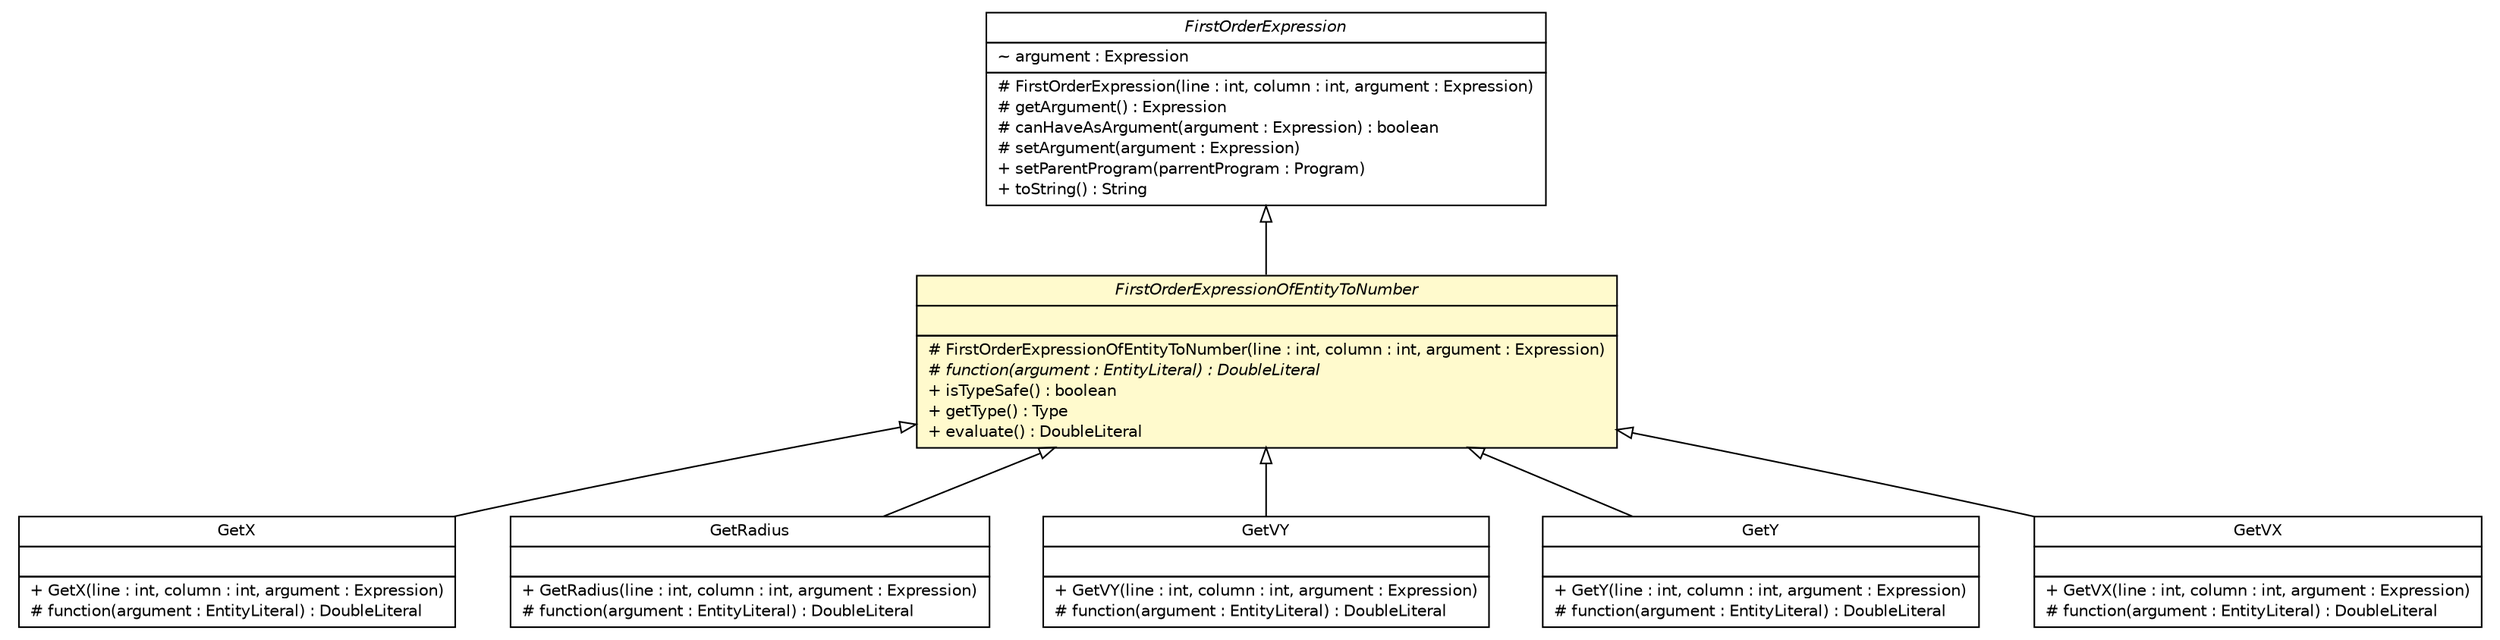 #!/usr/local/bin/dot
#
# Class diagram 
# Generated by UMLGraph version R5_6 (http://www.umlgraph.org/)
#

digraph G {
	edge [fontname="Helvetica",fontsize=10,labelfontname="Helvetica",labelfontsize=10];
	node [fontname="Helvetica",fontsize=10,shape=plaintext];
	nodesep=0.25;
	ranksep=0.5;
	// model.programs.parsing.language.expression.first_order.GetX
	c9893 [label=<<table title="model.programs.parsing.language.expression.first_order.GetX" border="0" cellborder="1" cellspacing="0" cellpadding="2" port="p" href="./GetX.html">
		<tr><td><table border="0" cellspacing="0" cellpadding="1">
<tr><td align="center" balign="center"> GetX </td></tr>
		</table></td></tr>
		<tr><td><table border="0" cellspacing="0" cellpadding="1">
<tr><td align="left" balign="left">  </td></tr>
		</table></td></tr>
		<tr><td><table border="0" cellspacing="0" cellpadding="1">
<tr><td align="left" balign="left"> + GetX(line : int, column : int, argument : Expression) </td></tr>
<tr><td align="left" balign="left"> # function(argument : EntityLiteral) : DoubleLiteral </td></tr>
		</table></td></tr>
		</table>>, URL="./GetX.html", fontname="Helvetica", fontcolor="black", fontsize=10.0];
	// model.programs.parsing.language.expression.first_order.GetRadius
	c9896 [label=<<table title="model.programs.parsing.language.expression.first_order.GetRadius" border="0" cellborder="1" cellspacing="0" cellpadding="2" port="p" href="./GetRadius.html">
		<tr><td><table border="0" cellspacing="0" cellpadding="1">
<tr><td align="center" balign="center"> GetRadius </td></tr>
		</table></td></tr>
		<tr><td><table border="0" cellspacing="0" cellpadding="1">
<tr><td align="left" balign="left">  </td></tr>
		</table></td></tr>
		<tr><td><table border="0" cellspacing="0" cellpadding="1">
<tr><td align="left" balign="left"> + GetRadius(line : int, column : int, argument : Expression) </td></tr>
<tr><td align="left" balign="left"> # function(argument : EntityLiteral) : DoubleLiteral </td></tr>
		</table></td></tr>
		</table>>, URL="./GetRadius.html", fontname="Helvetica", fontcolor="black", fontsize=10.0];
	// model.programs.parsing.language.expression.first_order.GetVY
	c9897 [label=<<table title="model.programs.parsing.language.expression.first_order.GetVY" border="0" cellborder="1" cellspacing="0" cellpadding="2" port="p" href="./GetVY.html">
		<tr><td><table border="0" cellspacing="0" cellpadding="1">
<tr><td align="center" balign="center"> GetVY </td></tr>
		</table></td></tr>
		<tr><td><table border="0" cellspacing="0" cellpadding="1">
<tr><td align="left" balign="left">  </td></tr>
		</table></td></tr>
		<tr><td><table border="0" cellspacing="0" cellpadding="1">
<tr><td align="left" balign="left"> + GetVY(line : int, column : int, argument : Expression) </td></tr>
<tr><td align="left" balign="left"> # function(argument : EntityLiteral) : DoubleLiteral </td></tr>
		</table></td></tr>
		</table>>, URL="./GetVY.html", fontname="Helvetica", fontcolor="black", fontsize=10.0];
	// model.programs.parsing.language.expression.first_order.GetY
	c9899 [label=<<table title="model.programs.parsing.language.expression.first_order.GetY" border="0" cellborder="1" cellspacing="0" cellpadding="2" port="p" href="./GetY.html">
		<tr><td><table border="0" cellspacing="0" cellpadding="1">
<tr><td align="center" balign="center"> GetY </td></tr>
		</table></td></tr>
		<tr><td><table border="0" cellspacing="0" cellpadding="1">
<tr><td align="left" balign="left">  </td></tr>
		</table></td></tr>
		<tr><td><table border="0" cellspacing="0" cellpadding="1">
<tr><td align="left" balign="left"> + GetY(line : int, column : int, argument : Expression) </td></tr>
<tr><td align="left" balign="left"> # function(argument : EntityLiteral) : DoubleLiteral </td></tr>
		</table></td></tr>
		</table>>, URL="./GetY.html", fontname="Helvetica", fontcolor="black", fontsize=10.0];
	// model.programs.parsing.language.expression.first_order.FirstOrderExpression
	c9900 [label=<<table title="model.programs.parsing.language.expression.first_order.FirstOrderExpression" border="0" cellborder="1" cellspacing="0" cellpadding="2" port="p" href="./FirstOrderExpression.html">
		<tr><td><table border="0" cellspacing="0" cellpadding="1">
<tr><td align="center" balign="center"><font face="Helvetica-Oblique"> FirstOrderExpression </font></td></tr>
		</table></td></tr>
		<tr><td><table border="0" cellspacing="0" cellpadding="1">
<tr><td align="left" balign="left"> ~ argument : Expression </td></tr>
		</table></td></tr>
		<tr><td><table border="0" cellspacing="0" cellpadding="1">
<tr><td align="left" balign="left"> # FirstOrderExpression(line : int, column : int, argument : Expression) </td></tr>
<tr><td align="left" balign="left"> # getArgument() : Expression </td></tr>
<tr><td align="left" balign="left"> # canHaveAsArgument(argument : Expression) : boolean </td></tr>
<tr><td align="left" balign="left"> # setArgument(argument : Expression) </td></tr>
<tr><td align="left" balign="left"> + setParentProgram(parrentProgram : Program) </td></tr>
<tr><td align="left" balign="left"> + toString() : String </td></tr>
		</table></td></tr>
		</table>>, URL="./FirstOrderExpression.html", fontname="Helvetica", fontcolor="black", fontsize=10.0];
	// model.programs.parsing.language.expression.first_order.FirstOrderExpressionOfEntityToNumber
	c9903 [label=<<table title="model.programs.parsing.language.expression.first_order.FirstOrderExpressionOfEntityToNumber" border="0" cellborder="1" cellspacing="0" cellpadding="2" port="p" bgcolor="lemonChiffon" href="./FirstOrderExpressionOfEntityToNumber.html">
		<tr><td><table border="0" cellspacing="0" cellpadding="1">
<tr><td align="center" balign="center"><font face="Helvetica-Oblique"> FirstOrderExpressionOfEntityToNumber </font></td></tr>
		</table></td></tr>
		<tr><td><table border="0" cellspacing="0" cellpadding="1">
<tr><td align="left" balign="left">  </td></tr>
		</table></td></tr>
		<tr><td><table border="0" cellspacing="0" cellpadding="1">
<tr><td align="left" balign="left"> # FirstOrderExpressionOfEntityToNumber(line : int, column : int, argument : Expression) </td></tr>
<tr><td align="left" balign="left"><font face="Helvetica-Oblique" point-size="10.0"> # function(argument : EntityLiteral) : DoubleLiteral </font></td></tr>
<tr><td align="left" balign="left"> + isTypeSafe() : boolean </td></tr>
<tr><td align="left" balign="left"> + getType() : Type </td></tr>
<tr><td align="left" balign="left"> + evaluate() : DoubleLiteral </td></tr>
		</table></td></tr>
		</table>>, URL="./FirstOrderExpressionOfEntityToNumber.html", fontname="Helvetica", fontcolor="black", fontsize=10.0];
	// model.programs.parsing.language.expression.first_order.GetVX
	c9905 [label=<<table title="model.programs.parsing.language.expression.first_order.GetVX" border="0" cellborder="1" cellspacing="0" cellpadding="2" port="p" href="./GetVX.html">
		<tr><td><table border="0" cellspacing="0" cellpadding="1">
<tr><td align="center" balign="center"> GetVX </td></tr>
		</table></td></tr>
		<tr><td><table border="0" cellspacing="0" cellpadding="1">
<tr><td align="left" balign="left">  </td></tr>
		</table></td></tr>
		<tr><td><table border="0" cellspacing="0" cellpadding="1">
<tr><td align="left" balign="left"> + GetVX(line : int, column : int, argument : Expression) </td></tr>
<tr><td align="left" balign="left"> # function(argument : EntityLiteral) : DoubleLiteral </td></tr>
		</table></td></tr>
		</table>>, URL="./GetVX.html", fontname="Helvetica", fontcolor="black", fontsize=10.0];
	//model.programs.parsing.language.expression.first_order.GetX extends model.programs.parsing.language.expression.first_order.FirstOrderExpressionOfEntityToNumber
	c9903:p -> c9893:p [dir=back,arrowtail=empty];
	//model.programs.parsing.language.expression.first_order.GetRadius extends model.programs.parsing.language.expression.first_order.FirstOrderExpressionOfEntityToNumber
	c9903:p -> c9896:p [dir=back,arrowtail=empty];
	//model.programs.parsing.language.expression.first_order.GetVY extends model.programs.parsing.language.expression.first_order.FirstOrderExpressionOfEntityToNumber
	c9903:p -> c9897:p [dir=back,arrowtail=empty];
	//model.programs.parsing.language.expression.first_order.GetY extends model.programs.parsing.language.expression.first_order.FirstOrderExpressionOfEntityToNumber
	c9903:p -> c9899:p [dir=back,arrowtail=empty];
	//model.programs.parsing.language.expression.first_order.FirstOrderExpressionOfEntityToNumber extends model.programs.parsing.language.expression.first_order.FirstOrderExpression
	c9900:p -> c9903:p [dir=back,arrowtail=empty];
	//model.programs.parsing.language.expression.first_order.GetVX extends model.programs.parsing.language.expression.first_order.FirstOrderExpressionOfEntityToNumber
	c9903:p -> c9905:p [dir=back,arrowtail=empty];
}

